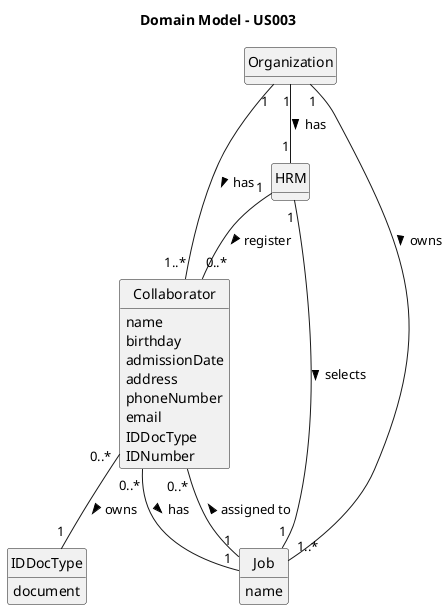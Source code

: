 @startuml
skinparam monochrome true
skinparam packageStyle rectangle
skinparam shadowing false

skinparam classAttributeIconSize 0

hide circle
hide methods

title Domain Model - US003

class Organization {
}

class Collaborator {
    name
    birthday
    admissionDate
    address
    phoneNumber
    email
    IDDocType
    IDNumber
}

class HRM {
}

class Job {
    name
}

class IDDocType {
    document
}

Organization "1" -- "1" HRM : has >
Organization "1" -- "1..*" Collaborator : has >
Organization "1" -- "1..*" Job : owns >
HRM "1" -- "1" Job : selects  >
Job "1" -- "0..*" Collaborator : assigned to >
HRM "1" -- "0..*" Collaborator : register >
Collaborator "0..*" -- "1" IDDocType : owns >
Collaborator "0..*" -- "1" Job : has >

@enduml
